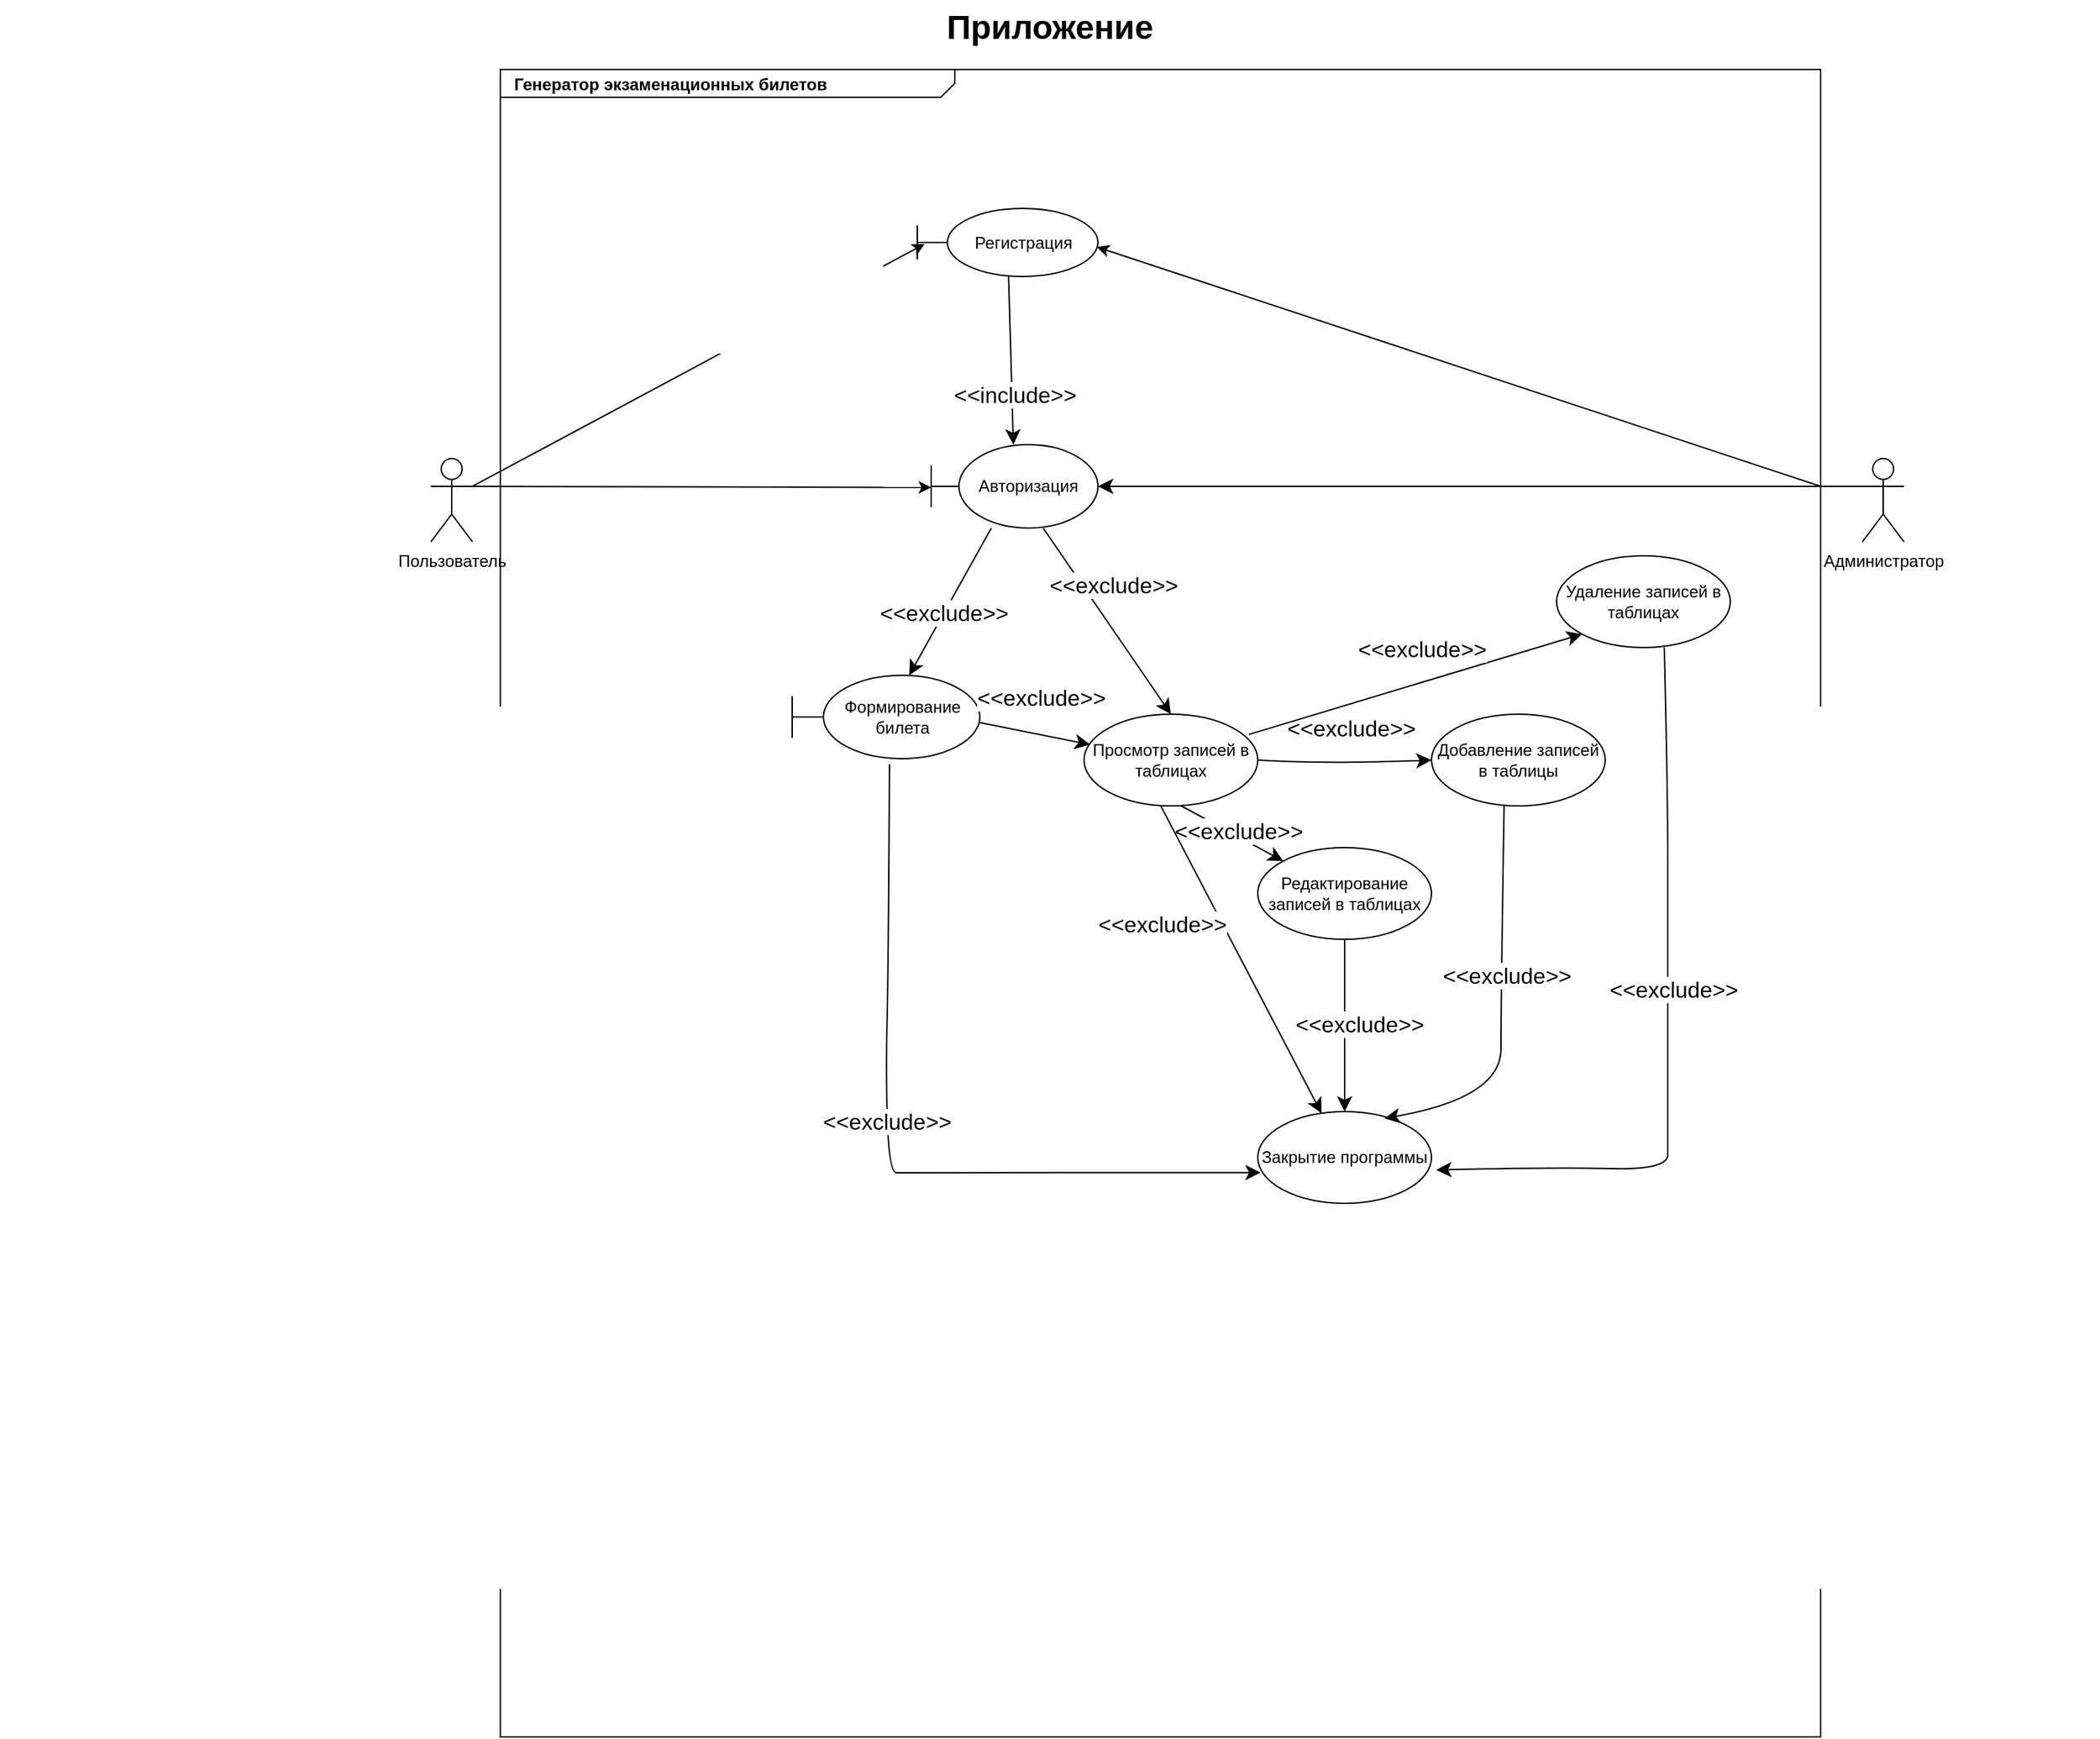 <mxfile version="21.3.7" type="device">
  <diagram name="Page-1" id="929967ad-93f9-6ef4-fab6-5d389245f69c">
    <mxGraphModel dx="1042" dy="489" grid="1" gridSize="10" guides="1" tooltips="1" connect="1" arrows="1" fold="1" page="1" pageScale="1.5" pageWidth="1169" pageHeight="826" background="none" math="0" shadow="0">
      <root>
        <mxCell id="0" style=";html=1;" />
        <mxCell id="1" style=";html=1;" parent="0" />
        <mxCell id="1672d66443f91eb5-1" value="&lt;p style=&quot;margin: 0px ; margin-top: 4px ; margin-left: 10px ; text-align: left&quot;&gt;&lt;b&gt;Генератор экзаменационных билетов&lt;/b&gt;&lt;/p&gt;" style="html=1;strokeWidth=1;shape=mxgraph.sysml.package;html=1;overflow=fill;whiteSpace=wrap;fillColor=none;gradientColor=none;fontSize=12;align=center;labelX=327.64;" parent="1" vertex="1">
          <mxGeometry x="480" y="90" width="950" height="1200" as="geometry" />
        </mxCell>
        <mxCell id="1672d66443f91eb5-23" value="Приложение" style="text;strokeColor=none;fillColor=none;html=1;fontSize=24;fontStyle=1;verticalAlign=middle;align=center;" parent="1" vertex="1">
          <mxGeometry x="120" y="40" width="1510" height="40" as="geometry" />
        </mxCell>
        <mxCell id="Vq5NTBLWGCEwuZ2N-13A-18" style="edgeStyle=orthogonalEdgeStyle;rounded=0;orthogonalLoop=1;jettySize=auto;html=1;exitX=1;exitY=0.333;exitDx=0;exitDy=0;exitPerimeter=0;entryX=0;entryY=0.513;entryDx=0;entryDy=0;entryPerimeter=0;" parent="1" source="Vq5NTBLWGCEwuZ2N-13A-12" target="Vq5NTBLWGCEwuZ2N-13A-13" edge="1">
          <mxGeometry relative="1" as="geometry">
            <Array as="points">
              <mxPoint x="460" y="391" />
            </Array>
          </mxGeometry>
        </mxCell>
        <mxCell id="Vq5NTBLWGCEwuZ2N-13A-12" value="Пользователь" style="shape=umlActor;verticalLabelPosition=bottom;verticalAlign=top;html=1;" parent="1" vertex="1">
          <mxGeometry x="430" y="370" width="30" height="60" as="geometry" />
        </mxCell>
        <mxCell id="km4N7CKSfjVp_Z7hOhBR-10" style="edgeStyle=none;curved=1;rounded=0;orthogonalLoop=1;jettySize=auto;html=1;fontSize=12;startSize=8;endSize=8;" parent="1" source="Vq5NTBLWGCEwuZ2N-13A-13" target="Vq5NTBLWGCEwuZ2N-13A-16" edge="1">
          <mxGeometry relative="1" as="geometry" />
        </mxCell>
        <mxCell id="km4N7CKSfjVp_Z7hOhBR-26" value="&amp;lt;&amp;lt;exclude&amp;gt;&amp;gt;" style="edgeLabel;html=1;align=center;verticalAlign=middle;resizable=0;points=[];fontSize=16;" parent="km4N7CKSfjVp_Z7hOhBR-10" vertex="1" connectable="0">
          <mxGeometry x="0.152" relative="1" as="geometry">
            <mxPoint as="offset" />
          </mxGeometry>
        </mxCell>
        <mxCell id="Vq5NTBLWGCEwuZ2N-13A-13" value="Авторизация" style="shape=umlBoundary;whiteSpace=wrap;html=1;" parent="1" vertex="1">
          <mxGeometry x="790" y="360" width="120" height="60" as="geometry" />
        </mxCell>
        <mxCell id="km4N7CKSfjVp_Z7hOhBR-1" style="edgeStyle=none;curved=1;rounded=0;orthogonalLoop=1;jettySize=auto;html=1;fontSize=12;startSize=8;endSize=8;" parent="1" source="Vq5NTBLWGCEwuZ2N-13A-14" target="Vq5NTBLWGCEwuZ2N-13A-13" edge="1">
          <mxGeometry relative="1" as="geometry" />
        </mxCell>
        <mxCell id="km4N7CKSfjVp_Z7hOhBR-24" value="&amp;lt;&amp;lt;include&amp;gt;&amp;gt;" style="edgeLabel;html=1;align=center;verticalAlign=middle;resizable=0;points=[];fontSize=16;" parent="km4N7CKSfjVp_Z7hOhBR-1" vertex="1" connectable="0">
          <mxGeometry x="0.392" y="2" relative="1" as="geometry">
            <mxPoint as="offset" />
          </mxGeometry>
        </mxCell>
        <mxCell id="Vq5NTBLWGCEwuZ2N-13A-14" value="Регистрация" style="shape=umlBoundary;whiteSpace=wrap;html=1;" parent="1" vertex="1">
          <mxGeometry x="780" y="190" width="130" height="49" as="geometry" />
        </mxCell>
        <mxCell id="Vq5NTBLWGCEwuZ2N-13A-16" value="Формирование билета" style="shape=umlBoundary;whiteSpace=wrap;html=1;" parent="1" vertex="1">
          <mxGeometry x="690" y="526" width="135" height="60" as="geometry" />
        </mxCell>
        <mxCell id="Vq5NTBLWGCEwuZ2N-13A-23" value="" style="endArrow=classic;html=1;rounded=0;exitX=1;exitY=0.333;exitDx=0;exitDy=0;exitPerimeter=0;entryX=0.041;entryY=0.522;entryDx=0;entryDy=0;entryPerimeter=0;" parent="1" source="Vq5NTBLWGCEwuZ2N-13A-12" target="Vq5NTBLWGCEwuZ2N-13A-14" edge="1">
          <mxGeometry width="50" height="50" relative="1" as="geometry">
            <mxPoint x="390" y="580" as="sourcePoint" />
            <mxPoint x="500" y="560" as="targetPoint" />
            <Array as="points" />
          </mxGeometry>
        </mxCell>
        <mxCell id="Vq5NTBLWGCEwuZ2N-13A-37" value="Редактирование записей в таблицах" style="ellipse;whiteSpace=wrap;html=1;" parent="1" vertex="1">
          <mxGeometry x="1025" y="650" width="125" height="66" as="geometry" />
        </mxCell>
        <mxCell id="km4N7CKSfjVp_Z7hOhBR-25" style="edgeStyle=none;curved=1;rounded=0;orthogonalLoop=1;jettySize=auto;html=1;fontSize=12;startSize=8;endSize=8;" parent="1" target="Vq5NTBLWGCEwuZ2N-13A-13" edge="1">
          <mxGeometry relative="1" as="geometry">
            <mxPoint x="1460" y="390" as="sourcePoint" />
          </mxGeometry>
        </mxCell>
        <mxCell id="Vq5NTBLWGCEwuZ2N-13A-41" value="Администратор" style="shape=umlActor;verticalLabelPosition=bottom;verticalAlign=top;html=1;outlineConnect=0;" parent="1" vertex="1">
          <mxGeometry x="1460" y="370" width="30" height="60" as="geometry" />
        </mxCell>
        <mxCell id="wgYnYfyt50UQaqVbDYK3-3" value="Удаление записей в таблицах&lt;br&gt;" style="ellipse;whiteSpace=wrap;html=1;" parent="1" vertex="1">
          <mxGeometry x="1240" y="440" width="125" height="66" as="geometry" />
        </mxCell>
        <mxCell id="wgYnYfyt50UQaqVbDYK3-4" value="Просмотр записей в таблицах" style="ellipse;whiteSpace=wrap;html=1;" parent="1" vertex="1">
          <mxGeometry x="900" y="554" width="125" height="66" as="geometry" />
        </mxCell>
        <mxCell id="wgYnYfyt50UQaqVbDYK3-5" value="Добавление записей в таблицы" style="ellipse;whiteSpace=wrap;html=1;" parent="1" vertex="1">
          <mxGeometry x="1150" y="554" width="125" height="66" as="geometry" />
        </mxCell>
        <mxCell id="wgYnYfyt50UQaqVbDYK3-7" value="Закрытие программы" style="ellipse;whiteSpace=wrap;html=1;" parent="1" vertex="1">
          <mxGeometry x="1025" y="840" width="125" height="66" as="geometry" />
        </mxCell>
        <mxCell id="km4N7CKSfjVp_Z7hOhBR-15" value="" style="endArrow=classic;html=1;rounded=0;fontSize=12;startSize=8;endSize=8;curved=1;entryX=0.017;entryY=0.664;entryDx=0;entryDy=0;entryPerimeter=0;" parent="1" target="wgYnYfyt50UQaqVbDYK3-7" edge="1">
          <mxGeometry relative="1" as="geometry">
            <mxPoint x="760" y="590" as="sourcePoint" />
            <mxPoint x="1025.0" y="873.143" as="targetPoint" />
            <Array as="points">
              <mxPoint x="759.26" y="735.08" />
              <mxPoint x="757.26" y="815.08" />
              <mxPoint x="760" y="884" />
              <mxPoint x="770" y="884" />
            </Array>
          </mxGeometry>
        </mxCell>
        <mxCell id="km4N7CKSfjVp_Z7hOhBR-16" value="&amp;lt;&amp;lt;exclude&amp;gt;&amp;gt;" style="edgeLabel;resizable=0;html=1;align=center;verticalAlign=middle;fontSize=16;" parent="km4N7CKSfjVp_Z7hOhBR-15" connectable="0" vertex="1">
          <mxGeometry relative="1" as="geometry">
            <mxPoint x="-2" y="-24" as="offset" />
          </mxGeometry>
        </mxCell>
        <mxCell id="km4N7CKSfjVp_Z7hOhBR-21" value="" style="endArrow=classic;html=1;rounded=0;fontSize=12;startSize=8;endSize=8;curved=1;entryX=0;entryY=0.5;entryDx=0;entryDy=0;exitX=1;exitY=0.5;exitDx=0;exitDy=0;" parent="1" source="wgYnYfyt50UQaqVbDYK3-4" target="wgYnYfyt50UQaqVbDYK3-5" edge="1">
          <mxGeometry relative="1" as="geometry">
            <mxPoint x="1018.588" y="600.0" as="sourcePoint" />
            <mxPoint x="1140.0" y="631.44" as="targetPoint" />
            <Array as="points">
              <mxPoint x="1080" y="590" />
            </Array>
          </mxGeometry>
        </mxCell>
        <mxCell id="km4N7CKSfjVp_Z7hOhBR-22" value="&amp;lt;&amp;lt;exclude&amp;gt;&amp;gt;" style="edgeLabel;resizable=0;html=1;align=center;verticalAlign=middle;fontSize=16;" parent="km4N7CKSfjVp_Z7hOhBR-21" connectable="0" vertex="1">
          <mxGeometry relative="1" as="geometry">
            <mxPoint x="4" y="-26" as="offset" />
          </mxGeometry>
        </mxCell>
        <mxCell id="km4N7CKSfjVp_Z7hOhBR-27" value="" style="endArrow=classic;html=1;rounded=0;fontSize=12;startSize=8;endSize=8;curved=1;entryX=0.035;entryY=0.332;entryDx=0;entryDy=0;entryPerimeter=0;" parent="1" target="wgYnYfyt50UQaqVbDYK3-4" edge="1">
          <mxGeometry relative="1" as="geometry">
            <mxPoint x="824.998" y="560.0" as="sourcePoint" />
            <mxPoint x="946.41" y="591.44" as="targetPoint" />
          </mxGeometry>
        </mxCell>
        <mxCell id="km4N7CKSfjVp_Z7hOhBR-28" value="&amp;lt;&amp;lt;exclude&amp;gt;&amp;gt;" style="edgeLabel;resizable=0;html=1;align=center;verticalAlign=middle;fontSize=16;" parent="km4N7CKSfjVp_Z7hOhBR-27" connectable="0" vertex="1">
          <mxGeometry relative="1" as="geometry">
            <mxPoint x="4" y="-26" as="offset" />
          </mxGeometry>
        </mxCell>
        <mxCell id="km4N7CKSfjVp_Z7hOhBR-29" value="" style="endArrow=classic;html=1;rounded=0;fontSize=12;startSize=8;endSize=8;curved=1;entryX=0;entryY=1;entryDx=0;entryDy=0;" parent="1" target="wgYnYfyt50UQaqVbDYK3-3" edge="1">
          <mxGeometry relative="1" as="geometry">
            <mxPoint x="1018.588" y="568.56" as="sourcePoint" />
            <mxPoint x="1140.0" y="600" as="targetPoint" />
          </mxGeometry>
        </mxCell>
        <mxCell id="km4N7CKSfjVp_Z7hOhBR-30" value="&amp;lt;&amp;lt;exclude&amp;gt;&amp;gt;" style="edgeLabel;resizable=0;html=1;align=center;verticalAlign=middle;fontSize=16;" parent="km4N7CKSfjVp_Z7hOhBR-29" connectable="0" vertex="1">
          <mxGeometry relative="1" as="geometry">
            <mxPoint x="4" y="-26" as="offset" />
          </mxGeometry>
        </mxCell>
        <mxCell id="km4N7CKSfjVp_Z7hOhBR-31" value="" style="endArrow=classic;html=1;rounded=0;fontSize=12;startSize=8;endSize=8;curved=1;exitX=0.56;exitY=1;exitDx=0;exitDy=0;exitPerimeter=0;entryX=0;entryY=0;entryDx=0;entryDy=0;" parent="1" source="wgYnYfyt50UQaqVbDYK3-4" target="Vq5NTBLWGCEwuZ2N-13A-37" edge="1">
          <mxGeometry relative="1" as="geometry">
            <mxPoint x="953.708" y="640.0" as="sourcePoint" />
            <mxPoint x="1060" y="655" as="targetPoint" />
          </mxGeometry>
        </mxCell>
        <mxCell id="km4N7CKSfjVp_Z7hOhBR-32" value="&amp;lt;&amp;lt;exclude&amp;gt;&amp;gt;" style="edgeLabel;resizable=0;html=1;align=center;verticalAlign=middle;fontSize=16;" parent="km4N7CKSfjVp_Z7hOhBR-31" connectable="0" vertex="1">
          <mxGeometry relative="1" as="geometry">
            <mxPoint x="4" y="-2" as="offset" />
          </mxGeometry>
        </mxCell>
        <mxCell id="km4N7CKSfjVp_Z7hOhBR-33" value="" style="endArrow=classic;html=1;rounded=0;fontSize=12;startSize=8;endSize=8;curved=1;entryX=0.5;entryY=0;entryDx=0;entryDy=0;exitX=0.5;exitY=1;exitDx=0;exitDy=0;" parent="1" source="Vq5NTBLWGCEwuZ2N-13A-37" target="wgYnYfyt50UQaqVbDYK3-7" edge="1">
          <mxGeometry relative="1" as="geometry">
            <mxPoint x="1069.998" y="750.0" as="sourcePoint" />
            <mxPoint x="1092.91" y="808.092" as="targetPoint" />
          </mxGeometry>
        </mxCell>
        <mxCell id="km4N7CKSfjVp_Z7hOhBR-34" value="&amp;lt;&amp;lt;exclude&amp;gt;&amp;gt;" style="edgeLabel;resizable=0;html=1;align=center;verticalAlign=middle;fontSize=16;" parent="km4N7CKSfjVp_Z7hOhBR-33" connectable="0" vertex="1">
          <mxGeometry relative="1" as="geometry">
            <mxPoint x="10" y="-1" as="offset" />
          </mxGeometry>
        </mxCell>
        <mxCell id="km4N7CKSfjVp_Z7hOhBR-35" value="" style="endArrow=classic;html=1;rounded=0;fontSize=12;startSize=8;endSize=8;curved=1;entryX=0.73;entryY=0.074;entryDx=0;entryDy=0;entryPerimeter=0;exitX=0.418;exitY=0.991;exitDx=0;exitDy=0;exitPerimeter=0;" parent="1" source="wgYnYfyt50UQaqVbDYK3-5" target="wgYnYfyt50UQaqVbDYK3-7" edge="1">
          <mxGeometry relative="1" as="geometry">
            <mxPoint x="1189.998" y="666.0" as="sourcePoint" />
            <mxPoint x="1311.41" y="697.44" as="targetPoint" />
            <Array as="points">
              <mxPoint x="1200" y="760" />
              <mxPoint x="1200" y="830" />
            </Array>
          </mxGeometry>
        </mxCell>
        <mxCell id="km4N7CKSfjVp_Z7hOhBR-36" value="&amp;lt;&amp;lt;exclude&amp;gt;&amp;gt;" style="edgeLabel;resizable=0;html=1;align=center;verticalAlign=middle;fontSize=16;" parent="km4N7CKSfjVp_Z7hOhBR-35" connectable="0" vertex="1">
          <mxGeometry relative="1" as="geometry">
            <mxPoint x="4" y="-26" as="offset" />
          </mxGeometry>
        </mxCell>
        <mxCell id="km4N7CKSfjVp_Z7hOhBR-37" value="" style="endArrow=classic;html=1;rounded=0;fontSize=12;startSize=8;endSize=8;curved=1;entryX=1.027;entryY=0.636;entryDx=0;entryDy=0;exitX=0.62;exitY=0.998;exitDx=0;exitDy=0;exitPerimeter=0;entryPerimeter=0;" parent="1" source="wgYnYfyt50UQaqVbDYK3-3" target="wgYnYfyt50UQaqVbDYK3-7" edge="1">
          <mxGeometry relative="1" as="geometry">
            <mxPoint x="1284.998" y="494.56" as="sourcePoint" />
            <mxPoint x="1406.41" y="526" as="targetPoint" />
            <Array as="points">
              <mxPoint x="1320" y="610" />
              <mxPoint x="1320" y="710" />
              <mxPoint x="1320" y="810" />
              <mxPoint x="1320" y="860" />
              <mxPoint x="1320" y="882" />
              <mxPoint x="1240" y="880" />
            </Array>
          </mxGeometry>
        </mxCell>
        <mxCell id="km4N7CKSfjVp_Z7hOhBR-38" value="&amp;lt;&amp;lt;exclude&amp;gt;&amp;gt;" style="edgeLabel;resizable=0;html=1;align=center;verticalAlign=middle;fontSize=16;" parent="km4N7CKSfjVp_Z7hOhBR-37" connectable="0" vertex="1">
          <mxGeometry relative="1" as="geometry">
            <mxPoint x="4" y="-26" as="offset" />
          </mxGeometry>
        </mxCell>
        <mxCell id="km4N7CKSfjVp_Z7hOhBR-39" value="" style="endArrow=classic;html=1;rounded=0;fontSize=12;startSize=8;endSize=8;curved=1;exitX=0.442;exitY=1.001;exitDx=0;exitDy=0;exitPerimeter=0;" parent="1" source="wgYnYfyt50UQaqVbDYK3-4" target="wgYnYfyt50UQaqVbDYK3-7" edge="1">
          <mxGeometry relative="1" as="geometry">
            <mxPoint x="829.998" y="660.0" as="sourcePoint" />
            <mxPoint x="951.41" y="691.44" as="targetPoint" />
          </mxGeometry>
        </mxCell>
        <mxCell id="km4N7CKSfjVp_Z7hOhBR-40" value="&amp;lt;&amp;lt;exclude&amp;gt;&amp;gt;" style="edgeLabel;resizable=0;html=1;align=center;verticalAlign=middle;fontSize=16;" parent="km4N7CKSfjVp_Z7hOhBR-39" connectable="0" vertex="1">
          <mxGeometry relative="1" as="geometry">
            <mxPoint x="-57" y="-26" as="offset" />
          </mxGeometry>
        </mxCell>
        <mxCell id="wUb-uQat2RB5yq6N8O-q-1" value="" style="endArrow=classic;html=1;rounded=0;fontSize=12;startSize=8;endSize=8;curved=1;entryX=0.5;entryY=0;entryDx=0;entryDy=0;" edge="1" parent="1" source="Vq5NTBLWGCEwuZ2N-13A-13" target="wgYnYfyt50UQaqVbDYK3-4">
          <mxGeometry relative="1" as="geometry">
            <mxPoint x="899.998" y="424.0" as="sourcePoint" />
            <mxPoint x="979" y="440" as="targetPoint" />
          </mxGeometry>
        </mxCell>
        <mxCell id="wUb-uQat2RB5yq6N8O-q-2" value="&amp;lt;&amp;lt;exclude&amp;gt;&amp;gt;" style="edgeLabel;resizable=0;html=1;align=center;verticalAlign=middle;fontSize=16;" connectable="0" vertex="1" parent="wUb-uQat2RB5yq6N8O-q-1">
          <mxGeometry relative="1" as="geometry">
            <mxPoint x="4" y="-26" as="offset" />
          </mxGeometry>
        </mxCell>
        <mxCell id="wUb-uQat2RB5yq6N8O-q-5" value="" style="endArrow=classic;html=1;rounded=0;exitX=1;exitY=0.25;exitDx=0;exitDy=0;exitPerimeter=0;entryX=0.994;entryY=0.566;entryDx=0;entryDy=0;entryPerimeter=0;" edge="1" parent="1" source="1672d66443f91eb5-1" target="Vq5NTBLWGCEwuZ2N-13A-14">
          <mxGeometry width="50" height="50" relative="1" as="geometry">
            <mxPoint x="1090" y="350" as="sourcePoint" />
            <mxPoint x="1140" y="300" as="targetPoint" />
          </mxGeometry>
        </mxCell>
      </root>
    </mxGraphModel>
  </diagram>
</mxfile>
